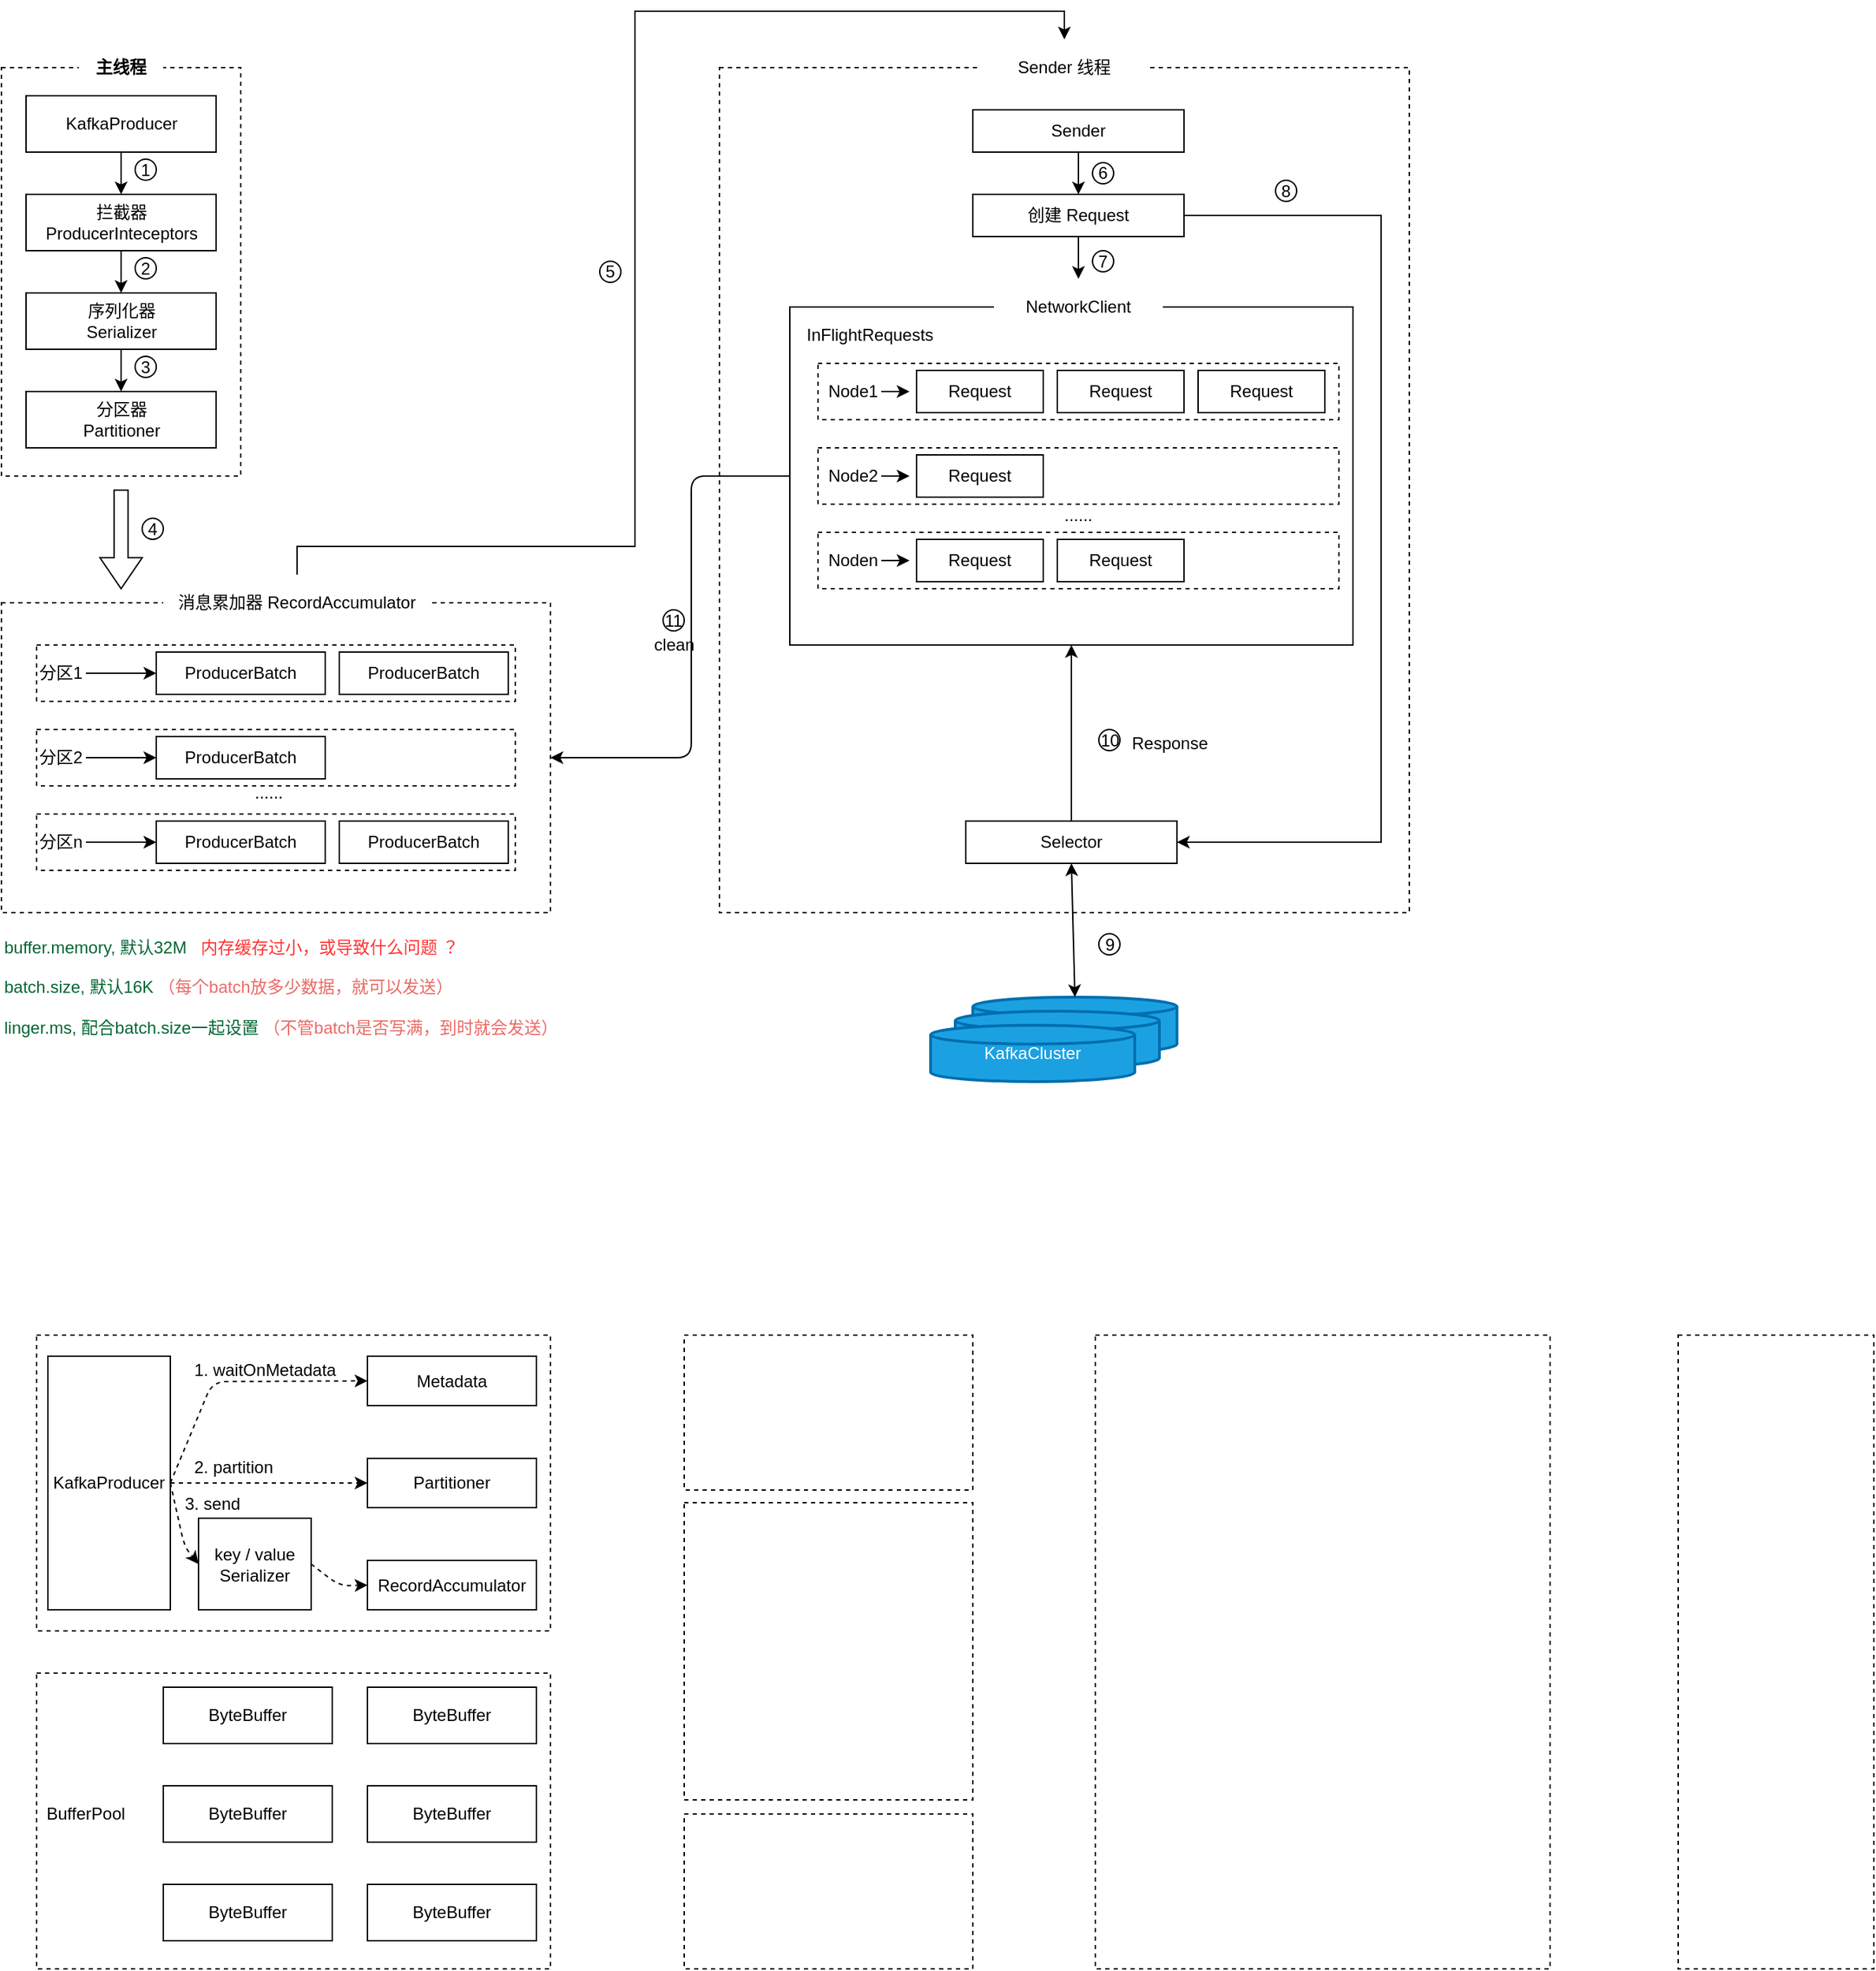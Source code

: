 <mxfile version="14.5.10" type="github">
  <diagram id="lWjOg6cp8KSraKorUpdm" name="Page-1">
    <mxGraphModel dx="1426" dy="1963" grid="1" gridSize="10" guides="1" tooltips="1" connect="1" arrows="1" fold="1" page="1" pageScale="1" pageWidth="827" pageHeight="1169" math="0" shadow="0">
      <root>
        <mxCell id="0" />
        <mxCell id="1" parent="0" />
        <mxCell id="4Kp6o3HMMt4SV7lr1U1g-1" value="" style="rounded=0;whiteSpace=wrap;html=1;dashed=1;" parent="1" vertex="1">
          <mxGeometry x="50" y="40" width="170" height="290" as="geometry" />
        </mxCell>
        <mxCell id="4Kp6o3HMMt4SV7lr1U1g-6" value="&lt;b&gt;&lt;font style=&quot;font-size: 12px&quot;&gt;主线程&lt;/font&gt;&lt;/b&gt;" style="rounded=0;whiteSpace=wrap;html=1;dashed=1;strokeWidth=1;shadow=0;strokeColor=none;" parent="1" vertex="1">
          <mxGeometry x="105" y="20" width="60" height="40" as="geometry" />
        </mxCell>
        <mxCell id="Mn85AuaeQ5H_NYyy6468-4" style="edgeStyle=orthogonalEdgeStyle;rounded=0;orthogonalLoop=1;jettySize=auto;html=1;" parent="1" source="4Kp6o3HMMt4SV7lr1U1g-7" target="4Kp6o3HMMt4SV7lr1U1g-8" edge="1">
          <mxGeometry relative="1" as="geometry" />
        </mxCell>
        <mxCell id="4Kp6o3HMMt4SV7lr1U1g-7" value="KafkaProducer" style="rounded=0;whiteSpace=wrap;html=1;shadow=0;strokeWidth=1;" parent="1" vertex="1">
          <mxGeometry x="67.5" y="60" width="135" height="40" as="geometry" />
        </mxCell>
        <mxCell id="Mn85AuaeQ5H_NYyy6468-5" style="edgeStyle=orthogonalEdgeStyle;rounded=0;orthogonalLoop=1;jettySize=auto;html=1;entryX=0.5;entryY=0;entryDx=0;entryDy=0;" parent="1" source="4Kp6o3HMMt4SV7lr1U1g-8" target="Mn85AuaeQ5H_NYyy6468-1" edge="1">
          <mxGeometry relative="1" as="geometry" />
        </mxCell>
        <mxCell id="4Kp6o3HMMt4SV7lr1U1g-8" value="拦截器&lt;br&gt;ProducerInteceptors" style="rounded=0;whiteSpace=wrap;html=1;shadow=0;strokeWidth=1;" parent="1" vertex="1">
          <mxGeometry x="67.5" y="130" width="135" height="40" as="geometry" />
        </mxCell>
        <mxCell id="Mn85AuaeQ5H_NYyy6468-7" style="edgeStyle=orthogonalEdgeStyle;rounded=0;orthogonalLoop=1;jettySize=auto;html=1;" parent="1" source="Mn85AuaeQ5H_NYyy6468-1" target="Mn85AuaeQ5H_NYyy6468-2" edge="1">
          <mxGeometry relative="1" as="geometry" />
        </mxCell>
        <mxCell id="Mn85AuaeQ5H_NYyy6468-1" value="序列化器&lt;br&gt;Serializer" style="rounded=0;whiteSpace=wrap;html=1;shadow=0;strokeWidth=1;" parent="1" vertex="1">
          <mxGeometry x="67.5" y="200" width="135" height="40" as="geometry" />
        </mxCell>
        <mxCell id="Mn85AuaeQ5H_NYyy6468-2" value="分区器&lt;br&gt;Partitioner" style="rounded=0;whiteSpace=wrap;html=1;shadow=0;strokeWidth=1;" parent="1" vertex="1">
          <mxGeometry x="67.5" y="270" width="135" height="40" as="geometry" />
        </mxCell>
        <mxCell id="Mn85AuaeQ5H_NYyy6468-8" value="" style="rounded=0;whiteSpace=wrap;html=1;dashed=1;" parent="1" vertex="1">
          <mxGeometry x="50" y="420" width="390" height="220" as="geometry" />
        </mxCell>
        <mxCell id="zGg2ZoUMUA5Oq04mwjyU-35" style="edgeStyle=orthogonalEdgeStyle;rounded=0;orthogonalLoop=1;jettySize=auto;html=1;entryX=0.5;entryY=0;entryDx=0;entryDy=0;" edge="1" parent="1" source="Mn85AuaeQ5H_NYyy6468-10" target="Mn85AuaeQ5H_NYyy6468-34">
          <mxGeometry relative="1" as="geometry">
            <Array as="points">
              <mxPoint x="260" y="380" />
              <mxPoint x="500" y="380" />
              <mxPoint x="500" />
              <mxPoint x="805" />
            </Array>
          </mxGeometry>
        </mxCell>
        <mxCell id="Mn85AuaeQ5H_NYyy6468-10" value="消息累加器 RecordAccumulator" style="rounded=0;whiteSpace=wrap;html=1;dashed=1;strokeColor=none;" parent="1" vertex="1">
          <mxGeometry x="165" y="400" width="190" height="40" as="geometry" />
        </mxCell>
        <mxCell id="Mn85AuaeQ5H_NYyy6468-11" value="分区1&amp;nbsp;" style="rounded=0;whiteSpace=wrap;html=1;dashed=1;align=left;" parent="1" vertex="1">
          <mxGeometry x="75" y="450" width="340" height="40" as="geometry" />
        </mxCell>
        <mxCell id="Mn85AuaeQ5H_NYyy6468-12" value="ProducerBatch" style="rounded=0;whiteSpace=wrap;html=1;" parent="1" vertex="1">
          <mxGeometry x="160" y="455" width="120" height="30" as="geometry" />
        </mxCell>
        <mxCell id="Mn85AuaeQ5H_NYyy6468-13" value="&lt;span&gt;ProducerBatch&lt;/span&gt;" style="rounded=0;whiteSpace=wrap;html=1;" parent="1" vertex="1">
          <mxGeometry x="290" y="455" width="120" height="30" as="geometry" />
        </mxCell>
        <mxCell id="Mn85AuaeQ5H_NYyy6468-14" value="" style="endArrow=classic;html=1;entryX=0;entryY=0.5;entryDx=0;entryDy=0;" parent="1" target="Mn85AuaeQ5H_NYyy6468-12" edge="1">
          <mxGeometry width="50" height="50" relative="1" as="geometry">
            <mxPoint x="110" y="470" as="sourcePoint" />
            <mxPoint x="100" y="370" as="targetPoint" />
          </mxGeometry>
        </mxCell>
        <mxCell id="Mn85AuaeQ5H_NYyy6468-25" value="分区2&amp;nbsp;" style="rounded=0;whiteSpace=wrap;html=1;dashed=1;align=left;" parent="1" vertex="1">
          <mxGeometry x="75" y="510" width="340" height="40" as="geometry" />
        </mxCell>
        <mxCell id="Mn85AuaeQ5H_NYyy6468-26" value="ProducerBatch" style="rounded=0;whiteSpace=wrap;html=1;" parent="1" vertex="1">
          <mxGeometry x="160" y="515" width="120" height="30" as="geometry" />
        </mxCell>
        <mxCell id="Mn85AuaeQ5H_NYyy6468-28" value="" style="endArrow=classic;html=1;entryX=0;entryY=0.5;entryDx=0;entryDy=0;" parent="1" target="Mn85AuaeQ5H_NYyy6468-26" edge="1">
          <mxGeometry width="50" height="50" relative="1" as="geometry">
            <mxPoint x="110" y="530" as="sourcePoint" />
            <mxPoint x="100" y="430" as="targetPoint" />
          </mxGeometry>
        </mxCell>
        <mxCell id="Mn85AuaeQ5H_NYyy6468-29" value="分区n&amp;nbsp;" style="rounded=0;whiteSpace=wrap;html=1;dashed=1;align=left;" parent="1" vertex="1">
          <mxGeometry x="75" y="570" width="340" height="40" as="geometry" />
        </mxCell>
        <mxCell id="Mn85AuaeQ5H_NYyy6468-30" value="ProducerBatch" style="rounded=0;whiteSpace=wrap;html=1;" parent="1" vertex="1">
          <mxGeometry x="160" y="575" width="120" height="30" as="geometry" />
        </mxCell>
        <mxCell id="Mn85AuaeQ5H_NYyy6468-31" value="&lt;span&gt;ProducerBatch&lt;/span&gt;" style="rounded=0;whiteSpace=wrap;html=1;" parent="1" vertex="1">
          <mxGeometry x="290" y="575" width="120" height="30" as="geometry" />
        </mxCell>
        <mxCell id="Mn85AuaeQ5H_NYyy6468-32" value="" style="endArrow=classic;html=1;entryX=0;entryY=0.5;entryDx=0;entryDy=0;" parent="1" target="Mn85AuaeQ5H_NYyy6468-30" edge="1">
          <mxGeometry width="50" height="50" relative="1" as="geometry">
            <mxPoint x="110" y="590" as="sourcePoint" />
            <mxPoint x="100" y="490" as="targetPoint" />
          </mxGeometry>
        </mxCell>
        <mxCell id="Mn85AuaeQ5H_NYyy6468-33" value="" style="rounded=0;whiteSpace=wrap;html=1;dashed=1;" parent="1" vertex="1">
          <mxGeometry x="560" y="40" width="490" height="600" as="geometry" />
        </mxCell>
        <mxCell id="Mn85AuaeQ5H_NYyy6468-34" value="Sender 线程" style="rounded=0;whiteSpace=wrap;html=1;dashed=1;strokeColor=none;" parent="1" vertex="1">
          <mxGeometry x="745" y="20" width="120" height="40" as="geometry" />
        </mxCell>
        <mxCell id="zGg2ZoUMUA5Oq04mwjyU-36" style="edgeStyle=orthogonalEdgeStyle;rounded=0;orthogonalLoop=1;jettySize=auto;html=1;entryX=0.5;entryY=0;entryDx=0;entryDy=0;" edge="1" parent="1" source="Mn85AuaeQ5H_NYyy6468-35" target="Mn85AuaeQ5H_NYyy6468-36">
          <mxGeometry relative="1" as="geometry" />
        </mxCell>
        <mxCell id="Mn85AuaeQ5H_NYyy6468-35" value="Sender" style="rounded=0;whiteSpace=wrap;html=1;" parent="1" vertex="1">
          <mxGeometry x="740" y="70" width="150" height="30" as="geometry" />
        </mxCell>
        <mxCell id="zGg2ZoUMUA5Oq04mwjyU-37" style="edgeStyle=orthogonalEdgeStyle;rounded=0;orthogonalLoop=1;jettySize=auto;html=1;entryX=0.5;entryY=0;entryDx=0;entryDy=0;" edge="1" parent="1" source="Mn85AuaeQ5H_NYyy6468-36" target="zGg2ZoUMUA5Oq04mwjyU-2">
          <mxGeometry relative="1" as="geometry" />
        </mxCell>
        <mxCell id="zGg2ZoUMUA5Oq04mwjyU-38" style="edgeStyle=orthogonalEdgeStyle;rounded=0;orthogonalLoop=1;jettySize=auto;html=1;entryX=1;entryY=0.5;entryDx=0;entryDy=0;" edge="1" parent="1" source="Mn85AuaeQ5H_NYyy6468-36" target="zGg2ZoUMUA5Oq04mwjyU-30">
          <mxGeometry relative="1" as="geometry">
            <Array as="points">
              <mxPoint x="1030" y="145" />
              <mxPoint x="1030" y="590" />
            </Array>
          </mxGeometry>
        </mxCell>
        <mxCell id="Mn85AuaeQ5H_NYyy6468-36" value="创建 Request" style="rounded=0;whiteSpace=wrap;html=1;" parent="1" vertex="1">
          <mxGeometry x="740" y="130" width="150" height="30" as="geometry" />
        </mxCell>
        <mxCell id="zGg2ZoUMUA5Oq04mwjyU-1" value="" style="rounded=0;whiteSpace=wrap;html=1;" vertex="1" parent="1">
          <mxGeometry x="610" y="210" width="400" height="240" as="geometry" />
        </mxCell>
        <mxCell id="zGg2ZoUMUA5Oq04mwjyU-2" value="NetworkClient" style="rounded=0;whiteSpace=wrap;html=1;strokeColor=none;" vertex="1" parent="1">
          <mxGeometry x="755" y="190" width="120" height="40" as="geometry" />
        </mxCell>
        <mxCell id="zGg2ZoUMUA5Oq04mwjyU-3" value="InFlightRequests" style="text;html=1;strokeColor=none;fillColor=none;align=left;verticalAlign=middle;whiteSpace=wrap;rounded=0;" vertex="1" parent="1">
          <mxGeometry x="620" y="220" width="130" height="20" as="geometry" />
        </mxCell>
        <mxCell id="zGg2ZoUMUA5Oq04mwjyU-4" value="" style="rounded=0;whiteSpace=wrap;html=1;dashed=1;" vertex="1" parent="1">
          <mxGeometry x="630" y="250" width="370" height="40" as="geometry" />
        </mxCell>
        <mxCell id="zGg2ZoUMUA5Oq04mwjyU-5" value="Node1" style="text;html=1;strokeColor=none;fillColor=none;align=center;verticalAlign=middle;whiteSpace=wrap;rounded=0;" vertex="1" parent="1">
          <mxGeometry x="640" y="260" width="30" height="20" as="geometry" />
        </mxCell>
        <mxCell id="zGg2ZoUMUA5Oq04mwjyU-6" value="Request" style="rounded=0;whiteSpace=wrap;html=1;" vertex="1" parent="1">
          <mxGeometry x="700" y="255" width="90" height="30" as="geometry" />
        </mxCell>
        <mxCell id="zGg2ZoUMUA5Oq04mwjyU-7" value="Request" style="rounded=0;whiteSpace=wrap;html=1;" vertex="1" parent="1">
          <mxGeometry x="800" y="255" width="90" height="30" as="geometry" />
        </mxCell>
        <mxCell id="zGg2ZoUMUA5Oq04mwjyU-8" value="Request" style="rounded=0;whiteSpace=wrap;html=1;" vertex="1" parent="1">
          <mxGeometry x="900" y="255" width="90" height="30" as="geometry" />
        </mxCell>
        <mxCell id="zGg2ZoUMUA5Oq04mwjyU-10" style="edgeStyle=orthogonalEdgeStyle;rounded=0;orthogonalLoop=1;jettySize=auto;html=1;exitX=0.5;exitY=1;exitDx=0;exitDy=0;" edge="1" parent="1" source="zGg2ZoUMUA5Oq04mwjyU-5" target="zGg2ZoUMUA5Oq04mwjyU-5">
          <mxGeometry relative="1" as="geometry" />
        </mxCell>
        <mxCell id="zGg2ZoUMUA5Oq04mwjyU-12" value="" style="endArrow=classic;html=1;" edge="1" parent="1">
          <mxGeometry width="50" height="50" relative="1" as="geometry">
            <mxPoint x="675" y="270" as="sourcePoint" />
            <mxPoint x="695" y="270" as="targetPoint" />
          </mxGeometry>
        </mxCell>
        <mxCell id="zGg2ZoUMUA5Oq04mwjyU-13" value="" style="rounded=0;whiteSpace=wrap;html=1;dashed=1;" vertex="1" parent="1">
          <mxGeometry x="630" y="310" width="370" height="40" as="geometry" />
        </mxCell>
        <mxCell id="zGg2ZoUMUA5Oq04mwjyU-14" value="Node2" style="text;html=1;strokeColor=none;fillColor=none;align=center;verticalAlign=middle;whiteSpace=wrap;rounded=0;" vertex="1" parent="1">
          <mxGeometry x="640" y="320" width="30" height="20" as="geometry" />
        </mxCell>
        <mxCell id="zGg2ZoUMUA5Oq04mwjyU-15" value="Request" style="rounded=0;whiteSpace=wrap;html=1;" vertex="1" parent="1">
          <mxGeometry x="700" y="315" width="90" height="30" as="geometry" />
        </mxCell>
        <mxCell id="zGg2ZoUMUA5Oq04mwjyU-18" style="edgeStyle=orthogonalEdgeStyle;rounded=0;orthogonalLoop=1;jettySize=auto;html=1;exitX=0.5;exitY=1;exitDx=0;exitDy=0;" edge="1" parent="1" source="zGg2ZoUMUA5Oq04mwjyU-14" target="zGg2ZoUMUA5Oq04mwjyU-14">
          <mxGeometry relative="1" as="geometry" />
        </mxCell>
        <mxCell id="zGg2ZoUMUA5Oq04mwjyU-19" value="" style="endArrow=classic;html=1;" edge="1" parent="1">
          <mxGeometry width="50" height="50" relative="1" as="geometry">
            <mxPoint x="675" y="330" as="sourcePoint" />
            <mxPoint x="695" y="330" as="targetPoint" />
          </mxGeometry>
        </mxCell>
        <mxCell id="zGg2ZoUMUA5Oq04mwjyU-20" value="" style="rounded=0;whiteSpace=wrap;html=1;dashed=1;" vertex="1" parent="1">
          <mxGeometry x="630" y="370" width="370" height="40" as="geometry" />
        </mxCell>
        <mxCell id="zGg2ZoUMUA5Oq04mwjyU-21" value="Noden" style="text;html=1;strokeColor=none;fillColor=none;align=center;verticalAlign=middle;whiteSpace=wrap;rounded=0;" vertex="1" parent="1">
          <mxGeometry x="640" y="380" width="30" height="20" as="geometry" />
        </mxCell>
        <mxCell id="zGg2ZoUMUA5Oq04mwjyU-22" value="Request" style="rounded=0;whiteSpace=wrap;html=1;" vertex="1" parent="1">
          <mxGeometry x="700" y="375" width="90" height="30" as="geometry" />
        </mxCell>
        <mxCell id="zGg2ZoUMUA5Oq04mwjyU-23" value="Request" style="rounded=0;whiteSpace=wrap;html=1;" vertex="1" parent="1">
          <mxGeometry x="800" y="375" width="90" height="30" as="geometry" />
        </mxCell>
        <mxCell id="zGg2ZoUMUA5Oq04mwjyU-25" style="edgeStyle=orthogonalEdgeStyle;rounded=0;orthogonalLoop=1;jettySize=auto;html=1;exitX=0.5;exitY=1;exitDx=0;exitDy=0;" edge="1" parent="1" source="zGg2ZoUMUA5Oq04mwjyU-21" target="zGg2ZoUMUA5Oq04mwjyU-21">
          <mxGeometry relative="1" as="geometry" />
        </mxCell>
        <mxCell id="zGg2ZoUMUA5Oq04mwjyU-26" value="" style="endArrow=classic;html=1;" edge="1" parent="1">
          <mxGeometry width="50" height="50" relative="1" as="geometry">
            <mxPoint x="675" y="390" as="sourcePoint" />
            <mxPoint x="695" y="390" as="targetPoint" />
          </mxGeometry>
        </mxCell>
        <mxCell id="zGg2ZoUMUA5Oq04mwjyU-27" value="......" style="text;html=1;strokeColor=none;fillColor=none;align=center;verticalAlign=middle;whiteSpace=wrap;rounded=0;" vertex="1" parent="1">
          <mxGeometry x="795" y="355" width="40" height="5" as="geometry" />
        </mxCell>
        <mxCell id="zGg2ZoUMUA5Oq04mwjyU-28" value="......" style="text;html=1;strokeColor=none;fillColor=none;align=center;verticalAlign=middle;whiteSpace=wrap;rounded=0;" vertex="1" parent="1">
          <mxGeometry x="220" y="550" width="40" height="10" as="geometry" />
        </mxCell>
        <mxCell id="zGg2ZoUMUA5Oq04mwjyU-40" style="edgeStyle=orthogonalEdgeStyle;rounded=0;orthogonalLoop=1;jettySize=auto;html=1;entryX=0.5;entryY=1;entryDx=0;entryDy=0;" edge="1" parent="1" source="zGg2ZoUMUA5Oq04mwjyU-30" target="zGg2ZoUMUA5Oq04mwjyU-1">
          <mxGeometry relative="1" as="geometry" />
        </mxCell>
        <mxCell id="zGg2ZoUMUA5Oq04mwjyU-30" value="Selector" style="rounded=0;whiteSpace=wrap;html=1;" vertex="1" parent="1">
          <mxGeometry x="735" y="575" width="150" height="30" as="geometry" />
        </mxCell>
        <mxCell id="zGg2ZoUMUA5Oq04mwjyU-31" value="" style="strokeWidth=2;html=1;shape=mxgraph.flowchart.database;whiteSpace=wrap;fillColor=#1ba1e2;strokeColor=#006EAF;fontColor=#ffffff;" vertex="1" parent="1">
          <mxGeometry x="740" y="700" width="145" height="40" as="geometry" />
        </mxCell>
        <mxCell id="zGg2ZoUMUA5Oq04mwjyU-32" value="" style="strokeWidth=2;html=1;shape=mxgraph.flowchart.database;whiteSpace=wrap;fillColor=#1ba1e2;strokeColor=#006EAF;fontColor=#ffffff;" vertex="1" parent="1">
          <mxGeometry x="727.5" y="710" width="145" height="40" as="geometry" />
        </mxCell>
        <mxCell id="zGg2ZoUMUA5Oq04mwjyU-33" value="KafkaCluster" style="strokeWidth=2;html=1;shape=mxgraph.flowchart.database;whiteSpace=wrap;fillColor=#1ba1e2;strokeColor=#006EAF;fontColor=#ffffff;" vertex="1" parent="1">
          <mxGeometry x="710" y="720" width="145" height="40" as="geometry" />
        </mxCell>
        <mxCell id="zGg2ZoUMUA5Oq04mwjyU-34" value="" style="html=1;shadow=0;dashed=0;align=center;verticalAlign=middle;shape=mxgraph.arrows2.arrow;dy=0.67;dx=22;direction=south;notch=0;" vertex="1" parent="1">
          <mxGeometry x="120" y="340" width="30" height="70" as="geometry" />
        </mxCell>
        <mxCell id="zGg2ZoUMUA5Oq04mwjyU-39" value="" style="endArrow=classic;startArrow=classic;html=1;entryX=0.5;entryY=1;entryDx=0;entryDy=0;exitX=0.5;exitY=0;exitDx=0;exitDy=0;exitPerimeter=0;" edge="1" parent="1" source="zGg2ZoUMUA5Oq04mwjyU-31" target="zGg2ZoUMUA5Oq04mwjyU-30">
          <mxGeometry width="50" height="50" relative="1" as="geometry">
            <mxPoint x="950" y="730" as="sourcePoint" />
            <mxPoint x="1000" y="680" as="targetPoint" />
          </mxGeometry>
        </mxCell>
        <mxCell id="zGg2ZoUMUA5Oq04mwjyU-41" value="" style="endArrow=classic;html=1;exitX=0;exitY=0.5;exitDx=0;exitDy=0;entryX=1;entryY=0.5;entryDx=0;entryDy=0;" edge="1" parent="1" source="zGg2ZoUMUA5Oq04mwjyU-1" target="Mn85AuaeQ5H_NYyy6468-8">
          <mxGeometry width="50" height="50" relative="1" as="geometry">
            <mxPoint x="490" y="470" as="sourcePoint" />
            <mxPoint x="540" y="420" as="targetPoint" />
            <Array as="points">
              <mxPoint x="540" y="330" />
              <mxPoint x="540" y="530" />
            </Array>
          </mxGeometry>
        </mxCell>
        <mxCell id="zGg2ZoUMUA5Oq04mwjyU-49" value="7" style="ellipse;whiteSpace=wrap;html=1;aspect=fixed;" vertex="1" parent="1">
          <mxGeometry x="825" y="170" width="15" height="15" as="geometry" />
        </mxCell>
        <mxCell id="zGg2ZoUMUA5Oq04mwjyU-54" value="10" style="ellipse;whiteSpace=wrap;html=1;aspect=fixed;" vertex="1" parent="1">
          <mxGeometry x="829.5" y="510" width="15" height="15" as="geometry" />
        </mxCell>
        <mxCell id="zGg2ZoUMUA5Oq04mwjyU-56" value="9" style="ellipse;whiteSpace=wrap;html=1;aspect=fixed;" vertex="1" parent="1">
          <mxGeometry x="829.5" y="655" width="15" height="15" as="geometry" />
        </mxCell>
        <mxCell id="zGg2ZoUMUA5Oq04mwjyU-59" value="Response" style="text;html=1;strokeColor=none;fillColor=none;align=center;verticalAlign=middle;whiteSpace=wrap;rounded=0;" vertex="1" parent="1">
          <mxGeometry x="860" y="510" width="40" height="20" as="geometry" />
        </mxCell>
        <mxCell id="zGg2ZoUMUA5Oq04mwjyU-60" value="11" style="ellipse;whiteSpace=wrap;html=1;aspect=fixed;" vertex="1" parent="1">
          <mxGeometry x="520" y="425" width="15" height="15" as="geometry" />
        </mxCell>
        <mxCell id="zGg2ZoUMUA5Oq04mwjyU-61" value="clean" style="text;html=1;strokeColor=none;fillColor=none;align=center;verticalAlign=middle;whiteSpace=wrap;rounded=0;" vertex="1" parent="1">
          <mxGeometry x="507.5" y="440" width="40" height="20" as="geometry" />
        </mxCell>
        <mxCell id="zGg2ZoUMUA5Oq04mwjyU-62" value="8" style="ellipse;whiteSpace=wrap;html=1;aspect=fixed;" vertex="1" parent="1">
          <mxGeometry x="955" y="120" width="15" height="15" as="geometry" />
        </mxCell>
        <mxCell id="zGg2ZoUMUA5Oq04mwjyU-66" value="6" style="ellipse;whiteSpace=wrap;html=1;aspect=fixed;" vertex="1" parent="1">
          <mxGeometry x="825" y="107.5" width="15" height="15" as="geometry" />
        </mxCell>
        <mxCell id="zGg2ZoUMUA5Oq04mwjyU-69" value="5" style="ellipse;whiteSpace=wrap;html=1;aspect=fixed;" vertex="1" parent="1">
          <mxGeometry x="475" y="177.5" width="15" height="15" as="geometry" />
        </mxCell>
        <mxCell id="zGg2ZoUMUA5Oq04mwjyU-72" value="4" style="ellipse;whiteSpace=wrap;html=1;aspect=fixed;" vertex="1" parent="1">
          <mxGeometry x="150" y="360" width="15" height="15" as="geometry" />
        </mxCell>
        <mxCell id="zGg2ZoUMUA5Oq04mwjyU-73" value="3" style="ellipse;whiteSpace=wrap;html=1;aspect=fixed;" vertex="1" parent="1">
          <mxGeometry x="145" y="245" width="15" height="15" as="geometry" />
        </mxCell>
        <mxCell id="zGg2ZoUMUA5Oq04mwjyU-74" value="2" style="ellipse;whiteSpace=wrap;html=1;aspect=fixed;" vertex="1" parent="1">
          <mxGeometry x="145" y="175" width="15" height="15" as="geometry" />
        </mxCell>
        <mxCell id="zGg2ZoUMUA5Oq04mwjyU-75" value="1" style="ellipse;whiteSpace=wrap;html=1;aspect=fixed;" vertex="1" parent="1">
          <mxGeometry x="145" y="105" width="15" height="15" as="geometry" />
        </mxCell>
        <mxCell id="zGg2ZoUMUA5Oq04mwjyU-76" value="&lt;font color=&quot;#006633&quot;&gt;buffer.memory, 默认32M&amp;nbsp; &amp;nbsp;&lt;/font&gt;&lt;font color=&quot;#ff3333&quot;&gt;内存缓存过小，或导致什么问题 ？&lt;/font&gt;&lt;br&gt;&lt;br&gt;&lt;font color=&quot;#006633&quot;&gt;batch.size, 默认16K &lt;/font&gt;&lt;font color=&quot;#ea6b66&quot;&gt;（每个batch放多少数据，就可以发送）&lt;/font&gt;&lt;br&gt;&lt;br&gt;&lt;font color=&quot;#006633&quot;&gt;linger.ms, 配合batch.size一起设置&lt;/font&gt;&lt;font color=&quot;#ea6b66&quot;&gt; （不管batch是否写满，到时就会发送）&lt;br&gt;&lt;/font&gt;" style="text;html=1;strokeColor=none;fillColor=none;align=left;verticalAlign=middle;whiteSpace=wrap;rounded=0;" vertex="1" parent="1">
          <mxGeometry x="50" y="655" width="400" height="75" as="geometry" />
        </mxCell>
        <mxCell id="zGg2ZoUMUA5Oq04mwjyU-78" value="" style="rounded=0;whiteSpace=wrap;html=1;dashed=1;" vertex="1" parent="1">
          <mxGeometry x="75" y="940" width="365" height="210" as="geometry" />
        </mxCell>
        <mxCell id="zGg2ZoUMUA5Oq04mwjyU-79" value="" style="rounded=0;whiteSpace=wrap;html=1;dashed=1;" vertex="1" parent="1">
          <mxGeometry x="75" y="1180" width="365" height="210" as="geometry" />
        </mxCell>
        <mxCell id="zGg2ZoUMUA5Oq04mwjyU-80" value="" style="rounded=0;whiteSpace=wrap;html=1;dashed=1;" vertex="1" parent="1">
          <mxGeometry x="535" y="940" width="205" height="110" as="geometry" />
        </mxCell>
        <mxCell id="zGg2ZoUMUA5Oq04mwjyU-81" value="" style="rounded=0;whiteSpace=wrap;html=1;dashed=1;" vertex="1" parent="1">
          <mxGeometry x="535" y="1059" width="205" height="211" as="geometry" />
        </mxCell>
        <mxCell id="zGg2ZoUMUA5Oq04mwjyU-82" value="" style="rounded=0;whiteSpace=wrap;html=1;dashed=1;" vertex="1" parent="1">
          <mxGeometry x="535" y="1280" width="205" height="110" as="geometry" />
        </mxCell>
        <mxCell id="zGg2ZoUMUA5Oq04mwjyU-83" value="" style="rounded=0;whiteSpace=wrap;html=1;dashed=1;" vertex="1" parent="1">
          <mxGeometry x="827" y="940" width="323" height="450" as="geometry" />
        </mxCell>
        <mxCell id="zGg2ZoUMUA5Oq04mwjyU-84" value="" style="rounded=0;whiteSpace=wrap;html=1;dashed=1;" vertex="1" parent="1">
          <mxGeometry x="1241" y="940" width="139" height="450" as="geometry" />
        </mxCell>
        <mxCell id="zGg2ZoUMUA5Oq04mwjyU-85" value="KafkaProducer" style="rounded=0;whiteSpace=wrap;html=1;" vertex="1" parent="1">
          <mxGeometry x="83" y="955" width="87" height="180" as="geometry" />
        </mxCell>
        <mxCell id="zGg2ZoUMUA5Oq04mwjyU-86" value="key / value&lt;br&gt;Serializer" style="rounded=0;whiteSpace=wrap;html=1;" vertex="1" parent="1">
          <mxGeometry x="190" y="1070" width="80" height="65" as="geometry" />
        </mxCell>
        <mxCell id="zGg2ZoUMUA5Oq04mwjyU-87" value="Metadata" style="rounded=0;whiteSpace=wrap;html=1;" vertex="1" parent="1">
          <mxGeometry x="310" y="955" width="120" height="35" as="geometry" />
        </mxCell>
        <mxCell id="zGg2ZoUMUA5Oq04mwjyU-88" value="Partitioner&lt;span style=&quot;color: rgba(0 , 0 , 0 , 0) ; font-family: monospace ; font-size: 0px&quot;&gt;%3CmxGraphModel%3E%3Croot%3E%3CmxCell%20id%3D%220%22%2F%3E%3CmxCell%20id%3D%221%22%20parent%3D%220%22%2F%3E%3CmxCell%20id%3D%222%22%20value%3D%22Metadata%22%20style%3D%22rounded%3D0%3BwhiteSpace%3Dwrap%3Bhtml%3D1%3B%22%20vertex%3D%221%22%20parent%3D%221%22%3E%3CmxGeometry%20x%3D%22310%22%20y%3D%22955%22%20width%3D%22120%22%20height%3D%2235%22%20as%3D%22geometry%22%2F%3E%3C%2FmxCell%3E%3C%2Froot%3E%3C%2FmxGraphModel%3E&lt;/span&gt;" style="rounded=0;whiteSpace=wrap;html=1;" vertex="1" parent="1">
          <mxGeometry x="310" y="1027.5" width="120" height="35" as="geometry" />
        </mxCell>
        <mxCell id="zGg2ZoUMUA5Oq04mwjyU-89" value="RecordAccumulator" style="rounded=0;whiteSpace=wrap;html=1;" vertex="1" parent="1">
          <mxGeometry x="310" y="1100" width="120" height="35" as="geometry" />
        </mxCell>
        <mxCell id="zGg2ZoUMUA5Oq04mwjyU-90" value="" style="endArrow=classic;html=1;exitX=1;exitY=0.5;exitDx=0;exitDy=0;entryX=0;entryY=0.5;entryDx=0;entryDy=0;dashed=1;" edge="1" parent="1" source="zGg2ZoUMUA5Oq04mwjyU-85" target="zGg2ZoUMUA5Oq04mwjyU-87">
          <mxGeometry width="50" height="50" relative="1" as="geometry">
            <mxPoint x="200" y="1070" as="sourcePoint" />
            <mxPoint x="250" y="1020" as="targetPoint" />
            <Array as="points">
              <mxPoint x="200" y="973" />
            </Array>
          </mxGeometry>
        </mxCell>
        <mxCell id="zGg2ZoUMUA5Oq04mwjyU-91" value="1. waitOnMetadata" style="text;html=1;strokeColor=none;fillColor=none;align=left;verticalAlign=middle;whiteSpace=wrap;rounded=0;" vertex="1" parent="1">
          <mxGeometry x="185" y="955" width="110" height="20" as="geometry" />
        </mxCell>
        <mxCell id="zGg2ZoUMUA5Oq04mwjyU-93" value="" style="endArrow=classic;html=1;exitX=1;exitY=0.5;exitDx=0;exitDy=0;entryX=0;entryY=0.5;entryDx=0;entryDy=0;dashed=1;" edge="1" parent="1" source="zGg2ZoUMUA5Oq04mwjyU-85" target="zGg2ZoUMUA5Oq04mwjyU-88">
          <mxGeometry width="50" height="50" relative="1" as="geometry">
            <mxPoint x="200" y="1080" as="sourcePoint" />
            <mxPoint x="250" y="1030" as="targetPoint" />
          </mxGeometry>
        </mxCell>
        <mxCell id="zGg2ZoUMUA5Oq04mwjyU-94" value="2. partition" style="text;html=1;strokeColor=none;fillColor=none;align=left;verticalAlign=middle;whiteSpace=wrap;rounded=0;" vertex="1" parent="1">
          <mxGeometry x="185" y="1024" width="100" height="20" as="geometry" />
        </mxCell>
        <mxCell id="zGg2ZoUMUA5Oq04mwjyU-95" value="" style="endArrow=classic;html=1;exitX=1;exitY=0.5;exitDx=0;exitDy=0;entryX=0;entryY=0.5;entryDx=0;entryDy=0;dashed=1;" edge="1" parent="1" source="zGg2ZoUMUA5Oq04mwjyU-85" target="zGg2ZoUMUA5Oq04mwjyU-86">
          <mxGeometry width="50" height="50" relative="1" as="geometry">
            <mxPoint x="270" y="1100" as="sourcePoint" />
            <mxPoint x="320" y="1050" as="targetPoint" />
            <Array as="points">
              <mxPoint x="180" y="1090" />
            </Array>
          </mxGeometry>
        </mxCell>
        <mxCell id="zGg2ZoUMUA5Oq04mwjyU-96" value="3. send" style="text;html=1;strokeColor=none;fillColor=none;align=center;verticalAlign=middle;whiteSpace=wrap;rounded=0;" vertex="1" parent="1">
          <mxGeometry x="170" y="1050" width="60" height="20" as="geometry" />
        </mxCell>
        <mxCell id="zGg2ZoUMUA5Oq04mwjyU-97" value="" style="endArrow=classic;html=1;exitX=1;exitY=0.5;exitDx=0;exitDy=0;entryX=0;entryY=0.5;entryDx=0;entryDy=0;dashed=1;" edge="1" parent="1" source="zGg2ZoUMUA5Oq04mwjyU-86" target="zGg2ZoUMUA5Oq04mwjyU-89">
          <mxGeometry width="50" height="50" relative="1" as="geometry">
            <mxPoint x="300" y="1120" as="sourcePoint" />
            <mxPoint x="350" y="1070" as="targetPoint" />
            <Array as="points">
              <mxPoint x="290" y="1118" />
            </Array>
          </mxGeometry>
        </mxCell>
        <mxCell id="zGg2ZoUMUA5Oq04mwjyU-98" value="BufferPool" style="text;html=1;strokeColor=none;fillColor=none;align=center;verticalAlign=middle;whiteSpace=wrap;rounded=0;" vertex="1" parent="1">
          <mxGeometry x="90" y="1270" width="40" height="20" as="geometry" />
        </mxCell>
        <mxCell id="zGg2ZoUMUA5Oq04mwjyU-99" value="ByteBuffer" style="rounded=0;whiteSpace=wrap;html=1;" vertex="1" parent="1">
          <mxGeometry x="165" y="1190" width="120" height="40" as="geometry" />
        </mxCell>
        <mxCell id="zGg2ZoUMUA5Oq04mwjyU-100" value="ByteBuffer" style="rounded=0;whiteSpace=wrap;html=1;" vertex="1" parent="1">
          <mxGeometry x="310" y="1190" width="120" height="40" as="geometry" />
        </mxCell>
        <mxCell id="zGg2ZoUMUA5Oq04mwjyU-101" value="ByteBuffer" style="rounded=0;whiteSpace=wrap;html=1;" vertex="1" parent="1">
          <mxGeometry x="165" y="1260" width="120" height="40" as="geometry" />
        </mxCell>
        <mxCell id="zGg2ZoUMUA5Oq04mwjyU-102" value="ByteBuffer" style="rounded=0;whiteSpace=wrap;html=1;" vertex="1" parent="1">
          <mxGeometry x="165" y="1330" width="120" height="40" as="geometry" />
        </mxCell>
        <mxCell id="zGg2ZoUMUA5Oq04mwjyU-103" value="ByteBuffer" style="rounded=0;whiteSpace=wrap;html=1;" vertex="1" parent="1">
          <mxGeometry x="310" y="1260" width="120" height="40" as="geometry" />
        </mxCell>
        <mxCell id="zGg2ZoUMUA5Oq04mwjyU-104" value="ByteBuffer" style="rounded=0;whiteSpace=wrap;html=1;" vertex="1" parent="1">
          <mxGeometry x="310" y="1330" width="120" height="40" as="geometry" />
        </mxCell>
      </root>
    </mxGraphModel>
  </diagram>
</mxfile>
